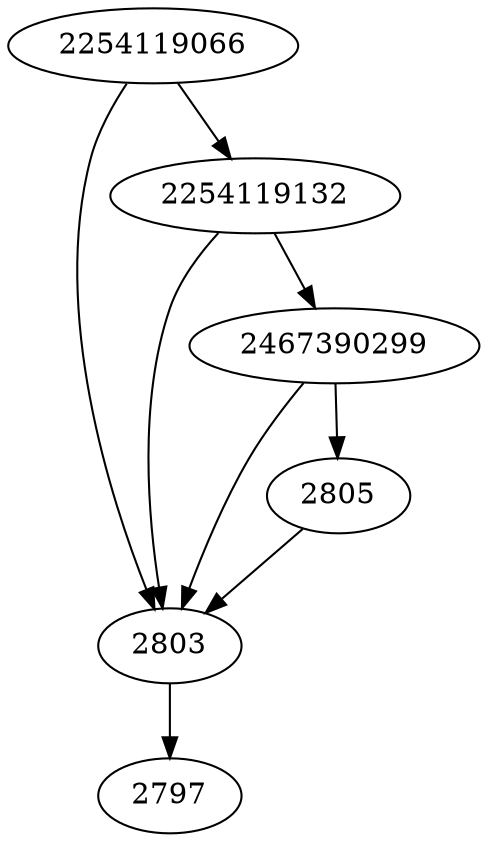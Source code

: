 strict digraph  {
2797;
2803;
2805;
2254119066;
2467390299;
2254119132;
2803 -> 2797;
2805 -> 2803;
2254119066 -> 2254119132;
2254119066 -> 2803;
2467390299 -> 2805;
2467390299 -> 2803;
2254119132 -> 2467390299;
2254119132 -> 2803;
}
